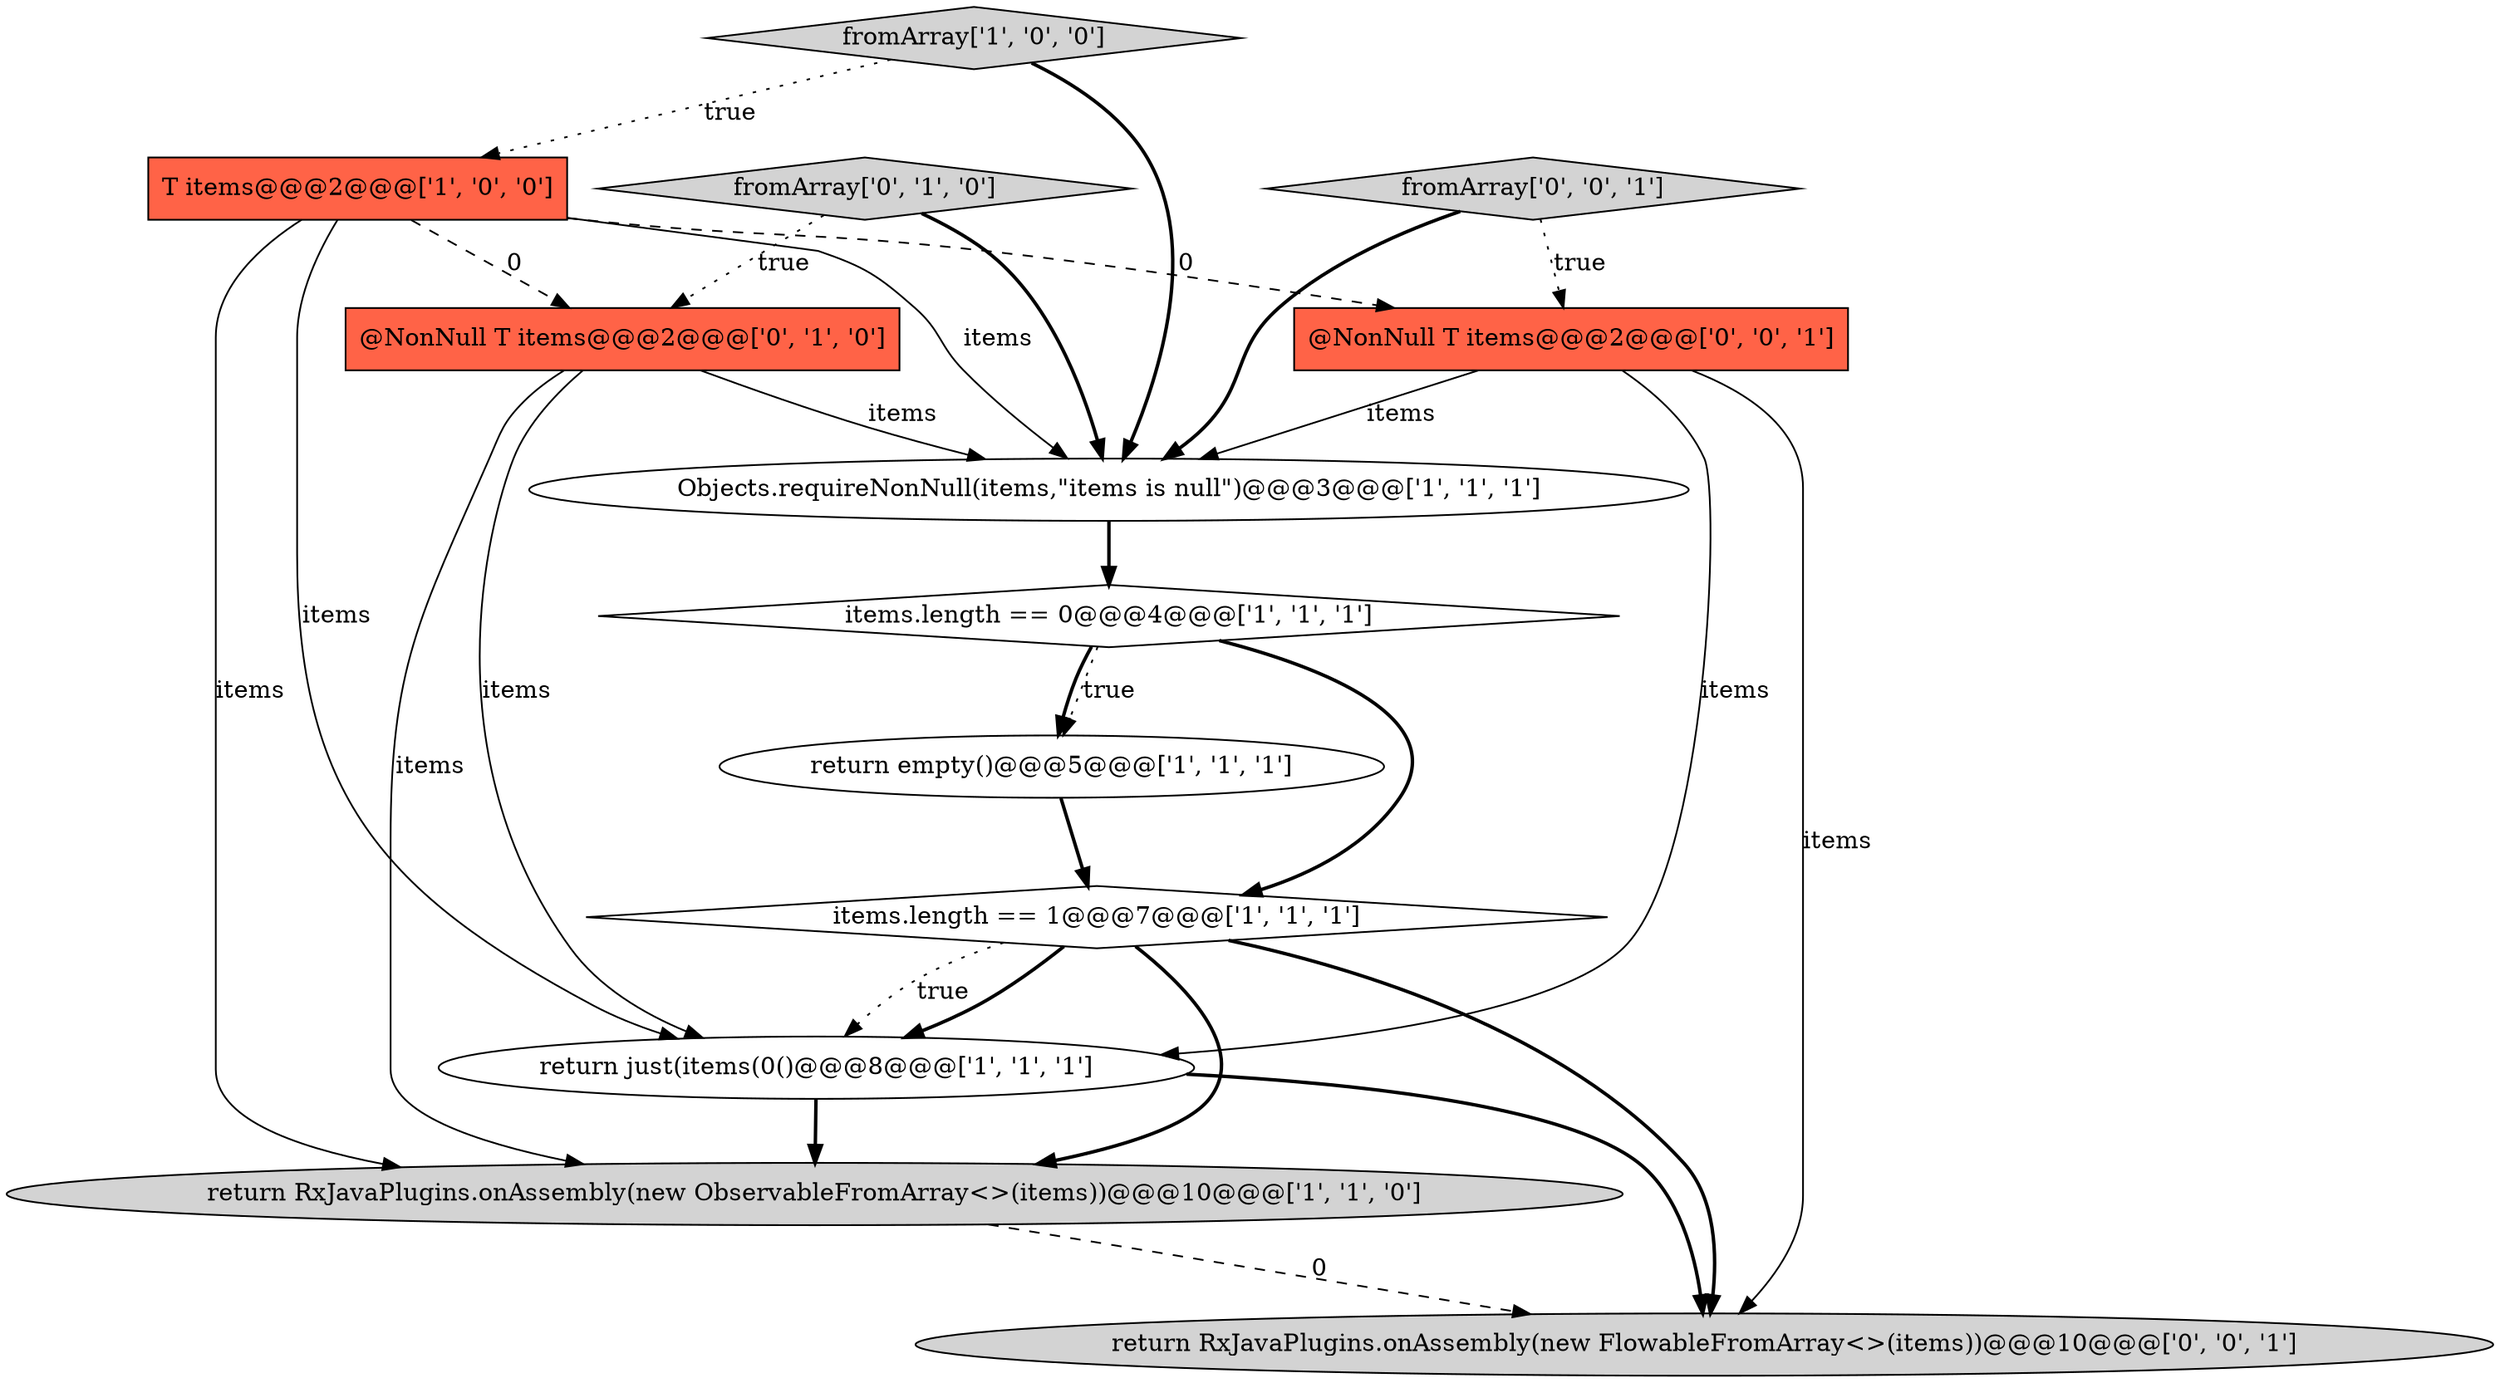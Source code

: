 digraph {
1 [style = filled, label = "items.length == 1@@@7@@@['1', '1', '1']", fillcolor = white, shape = diamond image = "AAA0AAABBB1BBB"];
5 [style = filled, label = "return RxJavaPlugins.onAssembly(new ObservableFromArray<>(items))@@@10@@@['1', '1', '0']", fillcolor = lightgray, shape = ellipse image = "AAA0AAABBB1BBB"];
9 [style = filled, label = "@NonNull T items@@@2@@@['0', '1', '0']", fillcolor = tomato, shape = box image = "AAA1AAABBB2BBB"];
6 [style = filled, label = "T items@@@2@@@['1', '0', '0']", fillcolor = tomato, shape = box image = "AAA1AAABBB1BBB"];
4 [style = filled, label = "fromArray['1', '0', '0']", fillcolor = lightgray, shape = diamond image = "AAA0AAABBB1BBB"];
11 [style = filled, label = "fromArray['0', '0', '1']", fillcolor = lightgray, shape = diamond image = "AAA0AAABBB3BBB"];
8 [style = filled, label = "fromArray['0', '1', '0']", fillcolor = lightgray, shape = diamond image = "AAA0AAABBB2BBB"];
12 [style = filled, label = "return RxJavaPlugins.onAssembly(new FlowableFromArray<>(items))@@@10@@@['0', '0', '1']", fillcolor = lightgray, shape = ellipse image = "AAA0AAABBB3BBB"];
0 [style = filled, label = "return just(items(0()@@@8@@@['1', '1', '1']", fillcolor = white, shape = ellipse image = "AAA0AAABBB1BBB"];
2 [style = filled, label = "Objects.requireNonNull(items,\"items is null\")@@@3@@@['1', '1', '1']", fillcolor = white, shape = ellipse image = "AAA0AAABBB1BBB"];
7 [style = filled, label = "return empty()@@@5@@@['1', '1', '1']", fillcolor = white, shape = ellipse image = "AAA0AAABBB1BBB"];
3 [style = filled, label = "items.length == 0@@@4@@@['1', '1', '1']", fillcolor = white, shape = diamond image = "AAA0AAABBB1BBB"];
10 [style = filled, label = "@NonNull T items@@@2@@@['0', '0', '1']", fillcolor = tomato, shape = box image = "AAA0AAABBB3BBB"];
1->5 [style = bold, label=""];
4->6 [style = dotted, label="true"];
6->5 [style = solid, label="items"];
3->7 [style = dotted, label="true"];
5->12 [style = dashed, label="0"];
7->1 [style = bold, label=""];
3->1 [style = bold, label=""];
11->10 [style = dotted, label="true"];
0->12 [style = bold, label=""];
2->3 [style = bold, label=""];
6->9 [style = dashed, label="0"];
1->0 [style = bold, label=""];
4->2 [style = bold, label=""];
9->5 [style = solid, label="items"];
11->2 [style = bold, label=""];
6->10 [style = dashed, label="0"];
10->12 [style = solid, label="items"];
9->2 [style = solid, label="items"];
3->7 [style = bold, label=""];
8->2 [style = bold, label=""];
10->2 [style = solid, label="items"];
1->12 [style = bold, label=""];
6->0 [style = solid, label="items"];
1->0 [style = dotted, label="true"];
8->9 [style = dotted, label="true"];
6->2 [style = solid, label="items"];
9->0 [style = solid, label="items"];
10->0 [style = solid, label="items"];
0->5 [style = bold, label=""];
}

